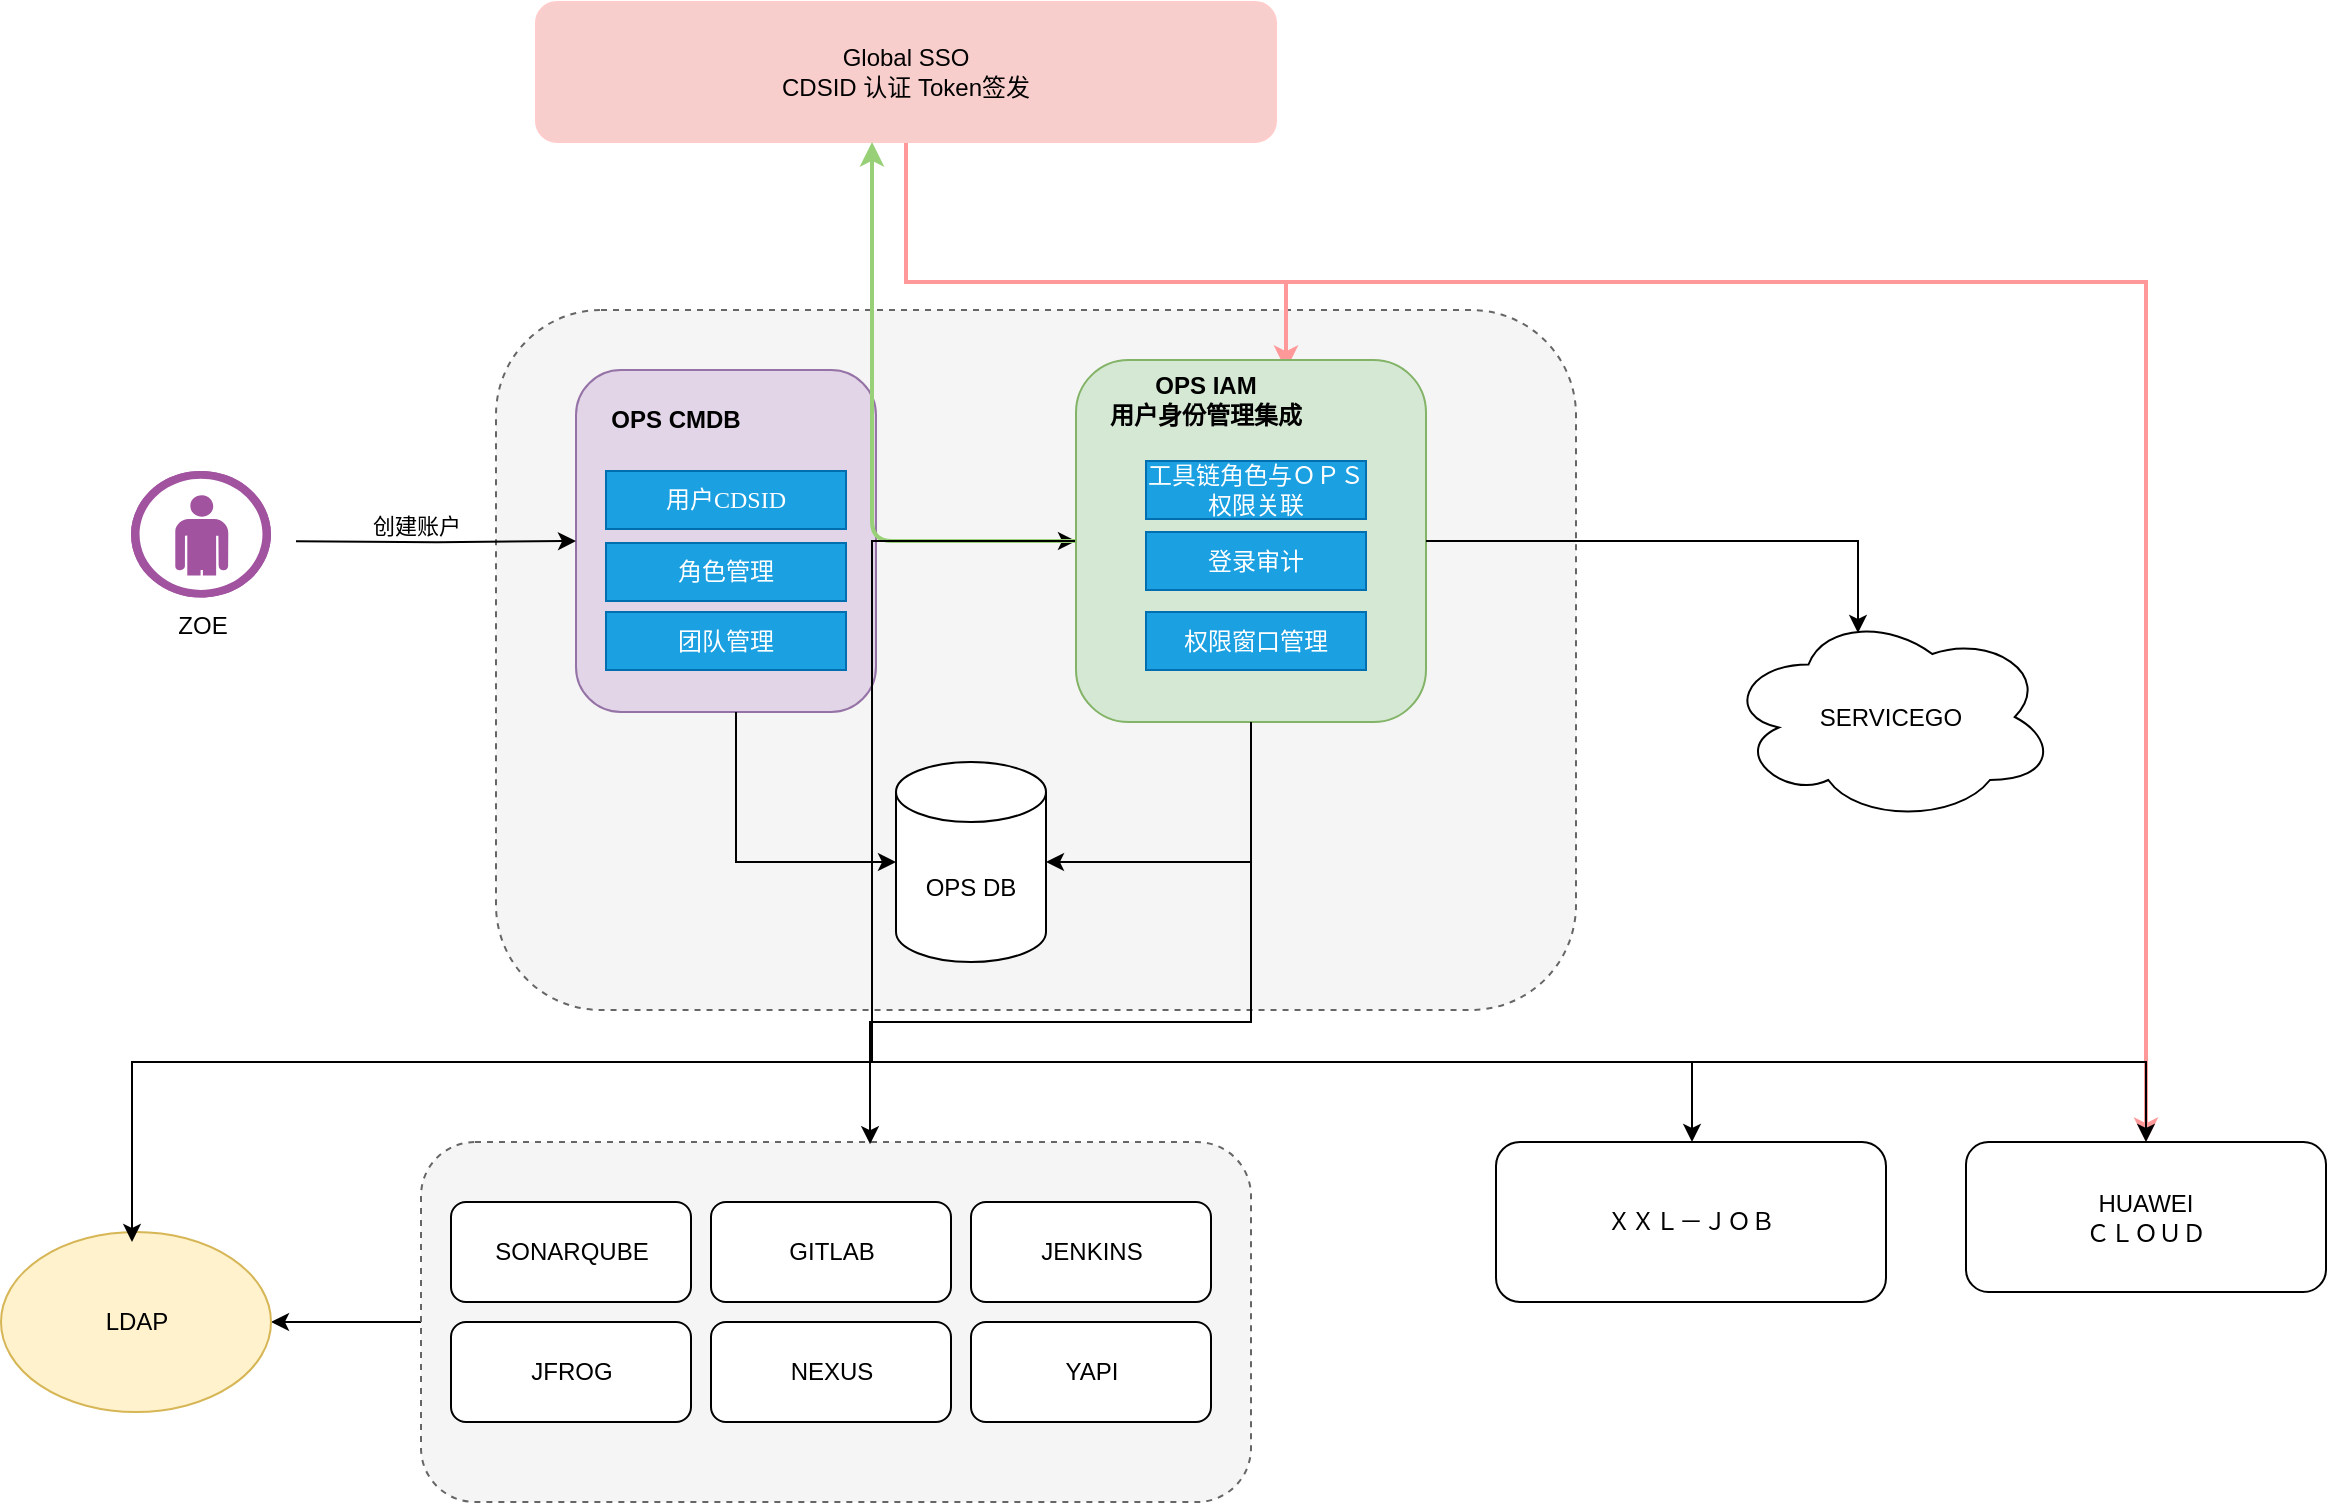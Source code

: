 <mxfile version="22.1.11" type="github">
  <diagram name="第 1 页" id="eJFpXzni1b8fC1vZ-FIo">
    <mxGraphModel dx="1434" dy="1864" grid="1" gridSize="10" guides="1" tooltips="1" connect="1" arrows="1" fold="1" page="1" pageScale="1" pageWidth="850" pageHeight="1100" math="0" shadow="0">
      <root>
        <mxCell id="0" />
        <mxCell id="1" parent="0" />
        <mxCell id="Q9BEIbswluYcOFi2VMYx-86" value="" style="rounded=1;whiteSpace=wrap;html=1;dashed=1;fillColor=#f5f5f5;fontColor=#333333;strokeColor=#666666;" parent="1" vertex="1">
          <mxGeometry x="400" y="114" width="540" height="350" as="geometry" />
        </mxCell>
        <mxCell id="f79Gf7mX31uYVB2tWWUL-2" style="edgeStyle=orthogonalEdgeStyle;rounded=0;orthogonalLoop=1;jettySize=auto;html=1;" edge="1" parent="1" source="Q9BEIbswluYcOFi2VMYx-48" target="Q9BEIbswluYcOFi2VMYx-90">
          <mxGeometry relative="1" as="geometry" />
        </mxCell>
        <mxCell id="Q9BEIbswluYcOFi2VMYx-48" value="" style="rounded=1;whiteSpace=wrap;html=1;dashed=1;fillColor=#f5f5f5;fontColor=#333333;strokeColor=#666666;" parent="1" vertex="1">
          <mxGeometry x="362.5" y="530" width="415" height="180" as="geometry" />
        </mxCell>
        <mxCell id="Q9BEIbswluYcOFi2VMYx-6" value="GITLAB" style="rounded=1;whiteSpace=wrap;html=1;" parent="1" vertex="1">
          <mxGeometry x="507.5" y="560" width="120" height="50" as="geometry" />
        </mxCell>
        <mxCell id="Q9BEIbswluYcOFi2VMYx-115" style="edgeStyle=orthogonalEdgeStyle;rounded=0;orthogonalLoop=1;jettySize=auto;html=1;entryX=0.75;entryY=0;entryDx=0;entryDy=0;strokeColor=#FF9999;strokeWidth=2;" parent="1" source="Q9BEIbswluYcOFi2VMYx-8" target="Q9BEIbswluYcOFi2VMYx-105" edge="1">
          <mxGeometry relative="1" as="geometry">
            <Array as="points">
              <mxPoint x="605" y="100" />
              <mxPoint x="795" y="100" />
            </Array>
          </mxGeometry>
        </mxCell>
        <mxCell id="f79Gf7mX31uYVB2tWWUL-7" style="edgeStyle=orthogonalEdgeStyle;rounded=0;orthogonalLoop=1;jettySize=auto;html=1;entryX=0.5;entryY=0;entryDx=0;entryDy=0;strokeColor=#FF9999;strokeWidth=2;" edge="1" parent="1" source="Q9BEIbswluYcOFi2VMYx-8" target="Q9BEIbswluYcOFi2VMYx-39">
          <mxGeometry relative="1" as="geometry">
            <Array as="points">
              <mxPoint x="605" y="100" />
              <mxPoint x="1225" y="100" />
            </Array>
          </mxGeometry>
        </mxCell>
        <mxCell id="Q9BEIbswluYcOFi2VMYx-8" value="Global SSO&lt;br&gt;CDSID 认证 Token签发" style="rounded=1;whiteSpace=wrap;html=1;fillColor=#F8CECC;strokeColor=#FFCCCC;" parent="1" vertex="1">
          <mxGeometry x="420" y="-40" width="370" height="70" as="geometry" />
        </mxCell>
        <mxCell id="Q9BEIbswluYcOFi2VMYx-58" style="edgeStyle=orthogonalEdgeStyle;rounded=0;orthogonalLoop=1;jettySize=auto;html=1;" parent="1" source="Q9BEIbswluYcOFi2VMYx-9" target="Q9BEIbswluYcOFi2VMYx-10" edge="1">
          <mxGeometry relative="1" as="geometry" />
        </mxCell>
        <mxCell id="Q9BEIbswluYcOFi2VMYx-9" value="" style="rounded=1;whiteSpace=wrap;html=1;fillColor=#e1d5e7;strokeColor=#9673a6;" parent="1" vertex="1">
          <mxGeometry x="440" y="144" width="150" height="171" as="geometry" />
        </mxCell>
        <mxCell id="Q9BEIbswluYcOFi2VMYx-67" style="edgeStyle=orthogonalEdgeStyle;rounded=1;orthogonalLoop=1;jettySize=auto;html=1;strokeColor=#97D077;jumpStyle=line;strokeWidth=2;" parent="1" source="Q9BEIbswluYcOFi2VMYx-10" target="Q9BEIbswluYcOFi2VMYx-8" edge="1">
          <mxGeometry relative="1" as="geometry">
            <Array as="points">
              <mxPoint x="588" y="40" />
              <mxPoint x="588" y="40" />
            </Array>
          </mxGeometry>
        </mxCell>
        <mxCell id="f79Gf7mX31uYVB2tWWUL-4" style="edgeStyle=orthogonalEdgeStyle;rounded=0;orthogonalLoop=1;jettySize=auto;html=1;" edge="1" parent="1" source="Q9BEIbswluYcOFi2VMYx-10" target="Q9BEIbswluYcOFi2VMYx-110">
          <mxGeometry relative="1" as="geometry">
            <Array as="points">
              <mxPoint x="588" y="490" />
              <mxPoint x="998" y="490" />
            </Array>
          </mxGeometry>
        </mxCell>
        <mxCell id="f79Gf7mX31uYVB2tWWUL-6" style="edgeStyle=orthogonalEdgeStyle;rounded=0;orthogonalLoop=1;jettySize=auto;html=1;" edge="1" parent="1" source="Q9BEIbswluYcOFi2VMYx-10" target="Q9BEIbswluYcOFi2VMYx-39">
          <mxGeometry relative="1" as="geometry">
            <Array as="points">
              <mxPoint x="588" y="490" />
              <mxPoint x="1225" y="490" />
            </Array>
          </mxGeometry>
        </mxCell>
        <mxCell id="Q9BEIbswluYcOFi2VMYx-10" value="" style="rounded=1;whiteSpace=wrap;html=1;fillColor=#d5e8d4;strokeColor=#82b366;gradientColor=none;" parent="1" vertex="1">
          <mxGeometry x="690" y="139" width="175" height="181" as="geometry" />
        </mxCell>
        <mxCell id="Q9BEIbswluYcOFi2VMYx-12" value="NEXUS" style="rounded=1;whiteSpace=wrap;html=1;" parent="1" vertex="1">
          <mxGeometry x="507.5" y="620" width="120" height="50" as="geometry" />
        </mxCell>
        <mxCell id="Q9BEIbswluYcOFi2VMYx-13" value="JFROG" style="rounded=1;whiteSpace=wrap;html=1;" parent="1" vertex="1">
          <mxGeometry x="377.5" y="620" width="120" height="50" as="geometry" />
        </mxCell>
        <mxCell id="Q9BEIbswluYcOFi2VMYx-14" value="JENKINS" style="rounded=1;whiteSpace=wrap;html=1;" parent="1" vertex="1">
          <mxGeometry x="637.5" y="560" width="120" height="50" as="geometry" />
        </mxCell>
        <mxCell id="Q9BEIbswluYcOFi2VMYx-17" value="SONARQUBE" style="rounded=1;whiteSpace=wrap;html=1;" parent="1" vertex="1">
          <mxGeometry x="377.5" y="560" width="120" height="50" as="geometry" />
        </mxCell>
        <mxCell id="Q9BEIbswluYcOFi2VMYx-21" value="YAPI" style="rounded=1;whiteSpace=wrap;html=1;" parent="1" vertex="1">
          <mxGeometry x="637.5" y="620" width="120" height="50" as="geometry" />
        </mxCell>
        <mxCell id="Q9BEIbswluYcOFi2VMYx-39" value="HUAWEI&lt;br&gt;ＣＬＯＵＤ" style="rounded=1;whiteSpace=wrap;html=1;" parent="1" vertex="1">
          <mxGeometry x="1135" y="530" width="180" height="75" as="geometry" />
        </mxCell>
        <mxCell id="Q9BEIbswluYcOFi2VMYx-72" style="edgeStyle=orthogonalEdgeStyle;rounded=0;orthogonalLoop=1;jettySize=auto;html=1;" parent="1" target="Q9BEIbswluYcOFi2VMYx-9" edge="1">
          <mxGeometry relative="1" as="geometry">
            <mxPoint x="300" y="229.6" as="sourcePoint" />
          </mxGeometry>
        </mxCell>
        <mxCell id="Q9BEIbswluYcOFi2VMYx-73" value="创建账户" style="edgeLabel;html=1;align=center;verticalAlign=middle;resizable=0;points=[];" parent="Q9BEIbswluYcOFi2VMYx-72" vertex="1" connectable="0">
          <mxGeometry x="-0.151" y="-1" relative="1" as="geometry">
            <mxPoint y="-9" as="offset" />
          </mxGeometry>
        </mxCell>
        <mxCell id="Q9BEIbswluYcOFi2VMYx-69" value="ZOE" style="verticalLabelPosition=bottom;sketch=0;html=1;fillColor=#A153A0;strokeColor=#ffffff;verticalAlign=top;align=center;points=[[0,0.5,0],[0.125,0.25,0],[0.25,0,0],[0.5,0,0],[0.75,0,0],[0.875,0.25,0],[1,0.5,0],[0.875,0.75,0],[0.75,1,0],[0.5,1,0],[0.125,0.75,0]];pointerEvents=1;shape=mxgraph.cisco_safe.compositeIcon;bgIcon=ellipse;resIcon=mxgraph.cisco_safe.design.user;" parent="1" vertex="1">
          <mxGeometry x="217.5" y="194.5" width="70" height="63.25" as="geometry" />
        </mxCell>
        <mxCell id="Q9BEIbswluYcOFi2VMYx-81" value="OPS DB" style="shape=cylinder3;whiteSpace=wrap;html=1;boundedLbl=1;backgroundOutline=1;size=15;" parent="1" vertex="1">
          <mxGeometry x="600" y="340" width="75" height="100" as="geometry" />
        </mxCell>
        <mxCell id="Q9BEIbswluYcOFi2VMYx-82" style="edgeStyle=orthogonalEdgeStyle;rounded=0;orthogonalLoop=1;jettySize=auto;html=1;entryX=0;entryY=0.5;entryDx=0;entryDy=0;entryPerimeter=0;" parent="1" source="Q9BEIbswluYcOFi2VMYx-9" target="Q9BEIbswluYcOFi2VMYx-81" edge="1">
          <mxGeometry relative="1" as="geometry">
            <Array as="points">
              <mxPoint x="520" y="390" />
            </Array>
          </mxGeometry>
        </mxCell>
        <mxCell id="Q9BEIbswluYcOFi2VMYx-83" style="edgeStyle=orthogonalEdgeStyle;rounded=0;orthogonalLoop=1;jettySize=auto;html=1;entryX=1;entryY=0.5;entryDx=0;entryDy=0;entryPerimeter=0;" parent="1" source="Q9BEIbswluYcOFi2VMYx-10" target="Q9BEIbswluYcOFi2VMYx-81" edge="1">
          <mxGeometry relative="1" as="geometry">
            <Array as="points">
              <mxPoint x="778" y="390" />
            </Array>
          </mxGeometry>
        </mxCell>
        <mxCell id="Q9BEIbswluYcOFi2VMYx-90" value="LDAP" style="ellipse;whiteSpace=wrap;html=1;fillColor=#fff2cc;strokeColor=#d6b656;" parent="1" vertex="1">
          <mxGeometry x="152.5" y="575" width="135" height="90" as="geometry" />
        </mxCell>
        <mxCell id="Q9BEIbswluYcOFi2VMYx-100" value="&lt;b&gt;OPS CMDB&lt;/b&gt;" style="text;html=1;strokeColor=none;fillColor=none;align=center;verticalAlign=middle;whiteSpace=wrap;rounded=0;" parent="1" vertex="1">
          <mxGeometry x="440" y="154" width="100" height="30" as="geometry" />
        </mxCell>
        <mxCell id="Q9BEIbswluYcOFi2VMYx-102" value="&lt;div style=&quot;&quot;&gt;&lt;span style=&quot;font-family: Garamond; background-color: initial;&quot;&gt;用户CDSID&lt;/span&gt;&lt;/div&gt;" style="rounded=0;whiteSpace=wrap;html=1;fillColor=#1ba1e2;fontColor=#ffffff;strokeColor=#006EAF;align=center;" parent="1" vertex="1">
          <mxGeometry x="455" y="194.5" width="120" height="29" as="geometry" />
        </mxCell>
        <mxCell id="Q9BEIbswluYcOFi2VMYx-103" value="角色管理" style="rounded=0;whiteSpace=wrap;html=1;fillColor=#1ba1e2;fontColor=#ffffff;strokeColor=#006EAF;" parent="1" vertex="1">
          <mxGeometry x="455" y="230.5" width="120" height="29" as="geometry" />
        </mxCell>
        <mxCell id="Q9BEIbswluYcOFi2VMYx-104" value="团队管理" style="rounded=0;whiteSpace=wrap;html=1;fillColor=#1ba1e2;fontColor=#ffffff;strokeColor=#006EAF;" parent="1" vertex="1">
          <mxGeometry x="455" y="265" width="120" height="29" as="geometry" />
        </mxCell>
        <mxCell id="Q9BEIbswluYcOFi2VMYx-105" value="&lt;b&gt;OPS IAM&lt;br style=&quot;border-color: var(--border-color);&quot;&gt;用户身份管理集成&lt;/b&gt;" style="text;html=1;strokeColor=none;fillColor=none;align=center;verticalAlign=middle;whiteSpace=wrap;rounded=0;" parent="1" vertex="1">
          <mxGeometry x="675" y="144" width="160" height="30" as="geometry" />
        </mxCell>
        <mxCell id="Q9BEIbswluYcOFi2VMYx-106" value="&lt;div style=&quot;&quot;&gt;&lt;font face=&quot;Garamond&quot;&gt;工具链角色与ＯＰＳ权限关联&lt;/font&gt;&lt;/div&gt;" style="rounded=0;whiteSpace=wrap;html=1;fillColor=#1ba1e2;fontColor=#ffffff;strokeColor=#006EAF;align=center;" parent="1" vertex="1">
          <mxGeometry x="725" y="189.5" width="110" height="29" as="geometry" />
        </mxCell>
        <mxCell id="Q9BEIbswluYcOFi2VMYx-107" value="&lt;div style=&quot;&quot;&gt;&lt;font face=&quot;Garamond&quot;&gt;登录审计&lt;/font&gt;&lt;/div&gt;" style="rounded=0;whiteSpace=wrap;html=1;fillColor=#1ba1e2;fontColor=#ffffff;strokeColor=#006EAF;align=center;" parent="1" vertex="1">
          <mxGeometry x="725" y="225" width="110" height="29" as="geometry" />
        </mxCell>
        <mxCell id="f79Gf7mX31uYVB2tWWUL-3" style="edgeStyle=orthogonalEdgeStyle;rounded=0;orthogonalLoop=1;jettySize=auto;html=1;" edge="1" parent="1">
          <mxGeometry relative="1" as="geometry">
            <mxPoint x="588" y="294" as="sourcePoint" />
            <mxPoint x="218" y="580" as="targetPoint" />
            <Array as="points">
              <mxPoint x="588" y="490" />
              <mxPoint x="218" y="490" />
            </Array>
          </mxGeometry>
        </mxCell>
        <mxCell id="Q9BEIbswluYcOFi2VMYx-109" value="&lt;div style=&quot;&quot;&gt;&lt;font face=&quot;Garamond&quot;&gt;权限窗口管理&lt;/font&gt;&lt;/div&gt;" style="rounded=0;whiteSpace=wrap;html=1;fillColor=#1ba1e2;fontColor=#ffffff;strokeColor=#006EAF;align=center;" parent="1" vertex="1">
          <mxGeometry x="725" y="265" width="110" height="29" as="geometry" />
        </mxCell>
        <mxCell id="Q9BEIbswluYcOFi2VMYx-110" value="ＸＸＬ－ＪＯＢ" style="rounded=1;whiteSpace=wrap;html=1;" parent="1" vertex="1">
          <mxGeometry x="900" y="530" width="195" height="80" as="geometry" />
        </mxCell>
        <mxCell id="f79Gf7mX31uYVB2tWWUL-1" style="edgeStyle=orthogonalEdgeStyle;rounded=0;orthogonalLoop=1;jettySize=auto;html=1;entryX=0.541;entryY=0.006;entryDx=0;entryDy=0;entryPerimeter=0;" edge="1" parent="1" source="Q9BEIbswluYcOFi2VMYx-10" target="Q9BEIbswluYcOFi2VMYx-48">
          <mxGeometry relative="1" as="geometry">
            <Array as="points">
              <mxPoint x="778" y="470" />
              <mxPoint x="587" y="470" />
            </Array>
          </mxGeometry>
        </mxCell>
        <mxCell id="f79Gf7mX31uYVB2tWWUL-9" value="SERVICEGO" style="ellipse;shape=cloud;whiteSpace=wrap;html=1;" vertex="1" parent="1">
          <mxGeometry x="1015" y="265" width="165" height="105" as="geometry" />
        </mxCell>
        <mxCell id="f79Gf7mX31uYVB2tWWUL-10" style="edgeStyle=orthogonalEdgeStyle;rounded=0;orthogonalLoop=1;jettySize=auto;html=1;entryX=0.4;entryY=0.1;entryDx=0;entryDy=0;entryPerimeter=0;" edge="1" parent="1" source="Q9BEIbswluYcOFi2VMYx-10" target="f79Gf7mX31uYVB2tWWUL-9">
          <mxGeometry relative="1" as="geometry">
            <Array as="points">
              <mxPoint x="1081" y="230" />
            </Array>
          </mxGeometry>
        </mxCell>
      </root>
    </mxGraphModel>
  </diagram>
</mxfile>
